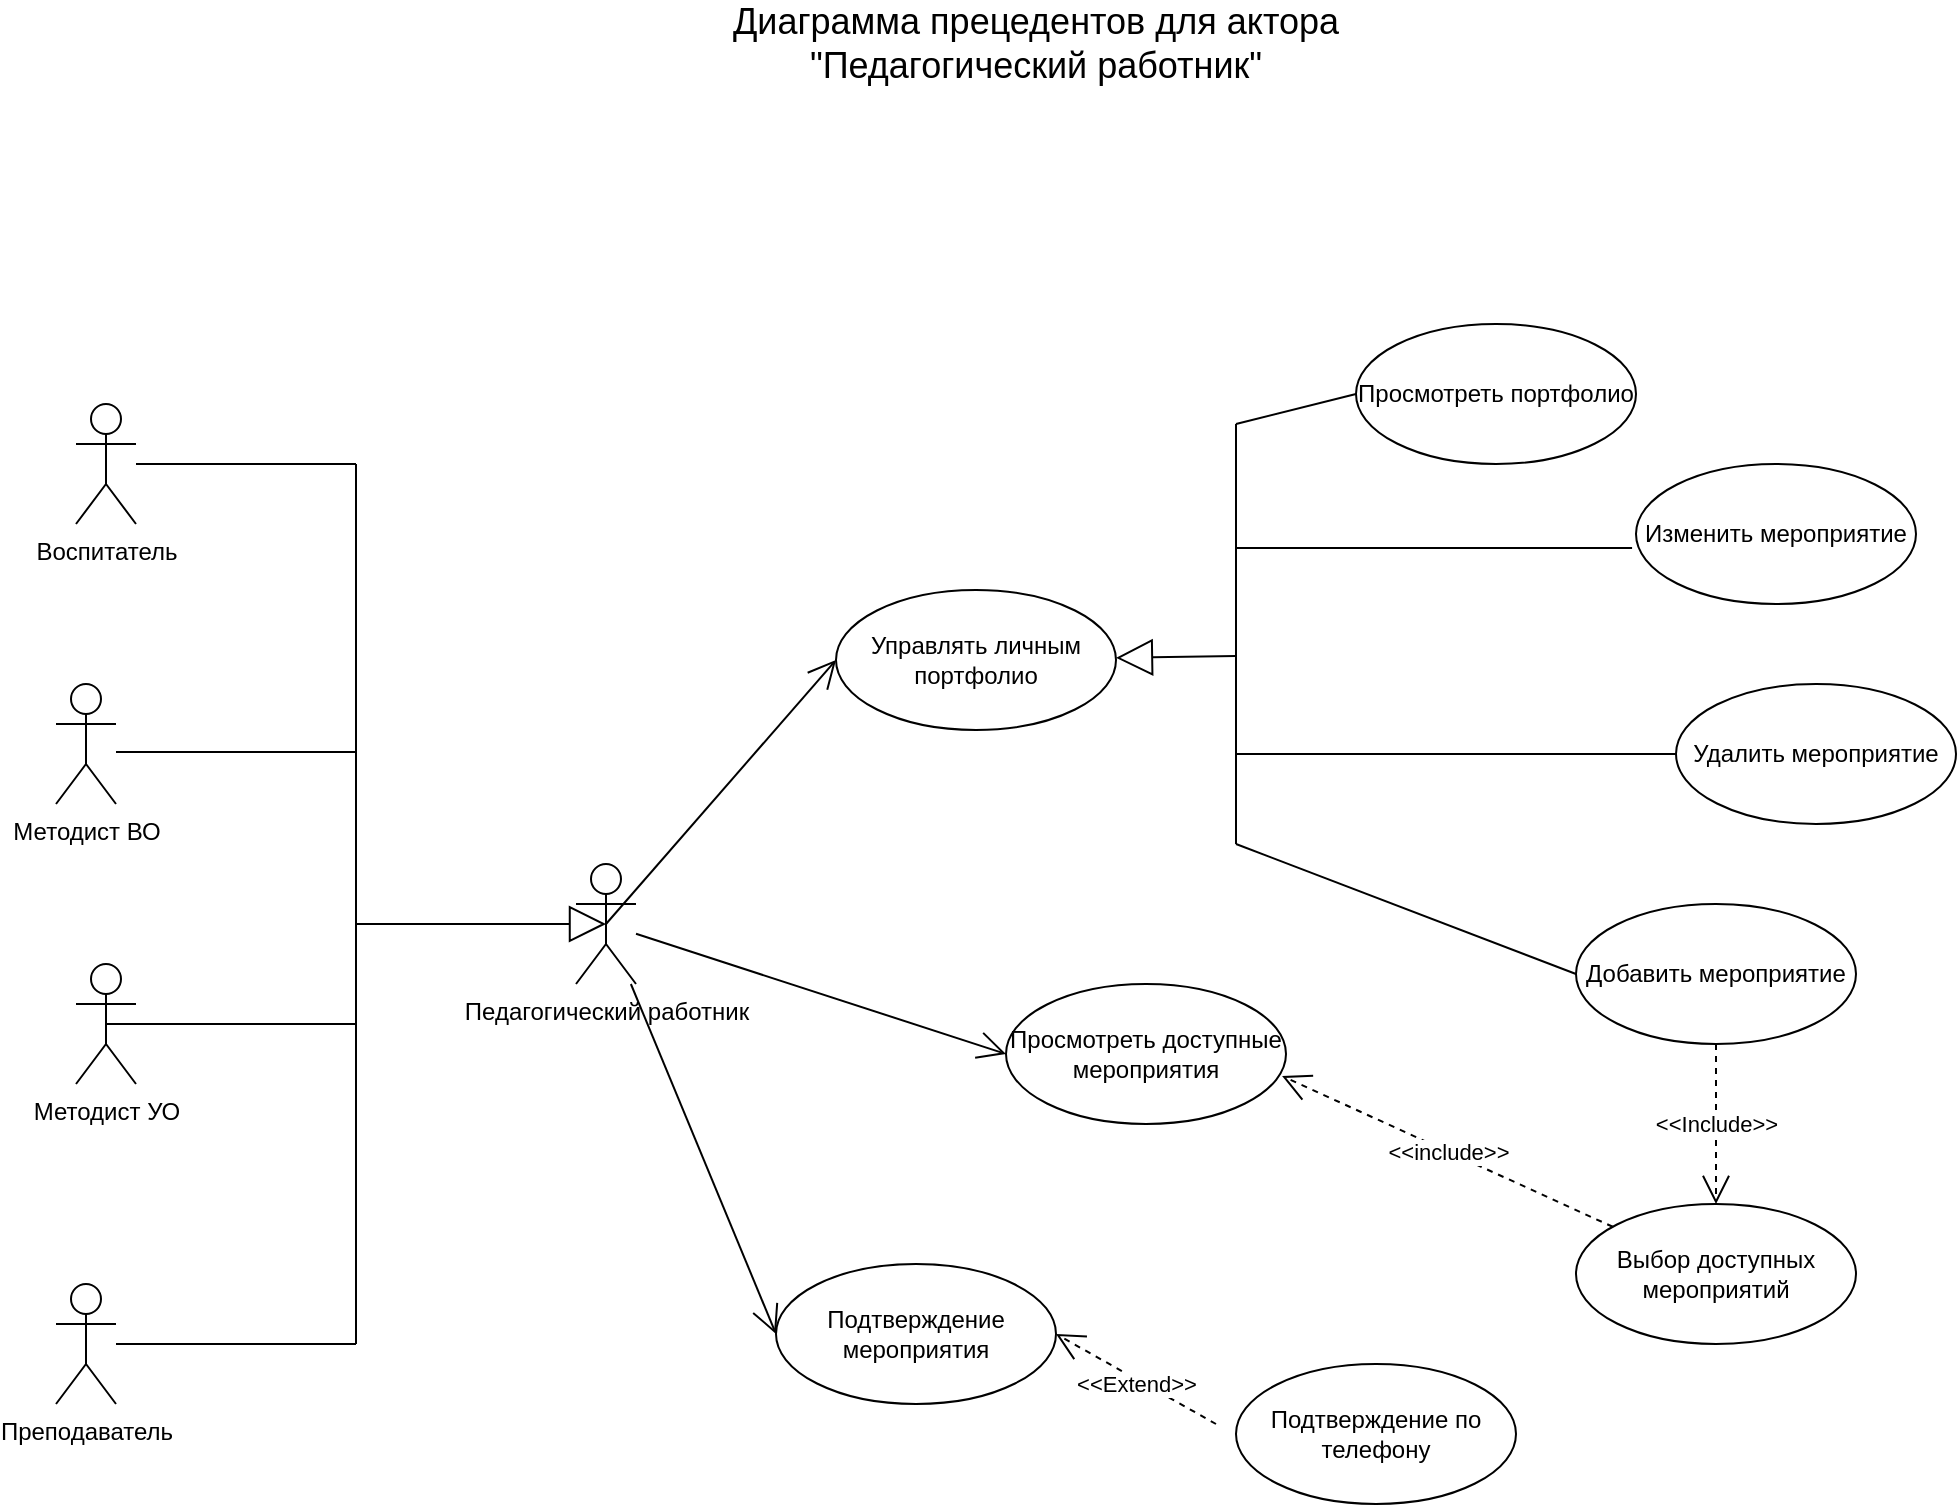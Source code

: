<mxfile version="14.6.6" type="github">
  <diagram name="Page-1" id="e7e014a7-5840-1c2e-5031-d8a46d1fe8dd">
    <mxGraphModel dx="1422" dy="762" grid="1" gridSize="10" guides="1" tooltips="1" connect="1" arrows="1" fold="1" page="1" pageScale="1" pageWidth="1169" pageHeight="826" background="#ffffff" math="0" shadow="0">
      <root>
        <mxCell id="0" />
        <mxCell id="1" parent="0" />
        <mxCell id="PX3ZhRExymHSyqCVtORz-41" value="&lt;div&gt;Воспитатель&lt;/div&gt;" style="shape=umlActor;verticalLabelPosition=bottom;verticalAlign=top;html=1;" parent="1" vertex="1">
          <mxGeometry x="120" y="250" width="30" height="60" as="geometry" />
        </mxCell>
        <mxCell id="PX3ZhRExymHSyqCVtORz-42" value="&lt;div&gt;Педагогический работник&lt;/div&gt;&lt;div&gt;&lt;br&gt;&lt;/div&gt;" style="shape=umlActor;verticalLabelPosition=bottom;verticalAlign=top;html=1;" parent="1" vertex="1">
          <mxGeometry x="370" y="480" width="30" height="60" as="geometry" />
        </mxCell>
        <mxCell id="PX3ZhRExymHSyqCVtORz-43" value="&lt;div&gt;Преподаватель&lt;/div&gt;&lt;div&gt;&lt;br&gt;&lt;/div&gt;" style="shape=umlActor;verticalLabelPosition=bottom;verticalAlign=top;html=1;" parent="1" vertex="1">
          <mxGeometry x="110" y="690" width="30" height="60" as="geometry" />
        </mxCell>
        <mxCell id="PX3ZhRExymHSyqCVtORz-50" value="Методист УО" style="shape=umlActor;verticalLabelPosition=bottom;verticalAlign=top;html=1;" parent="1" vertex="1">
          <mxGeometry x="120" y="530" width="30" height="60" as="geometry" />
        </mxCell>
        <mxCell id="PX3ZhRExymHSyqCVtORz-51" value="Методист ВО" style="shape=umlActor;verticalLabelPosition=bottom;verticalAlign=top;html=1;" parent="1" vertex="1">
          <mxGeometry x="110" y="390" width="30" height="60" as="geometry" />
        </mxCell>
        <mxCell id="PX3ZhRExymHSyqCVtORz-54" value="" style="endArrow=none;html=1;" parent="1" edge="1">
          <mxGeometry width="50" height="50" relative="1" as="geometry">
            <mxPoint x="260" y="720" as="sourcePoint" />
            <mxPoint x="260" y="280" as="targetPoint" />
          </mxGeometry>
        </mxCell>
        <mxCell id="PX3ZhRExymHSyqCVtORz-55" value="" style="endArrow=block;endSize=16;endFill=0;html=1;entryX=0.5;entryY=0.5;entryDx=0;entryDy=0;entryPerimeter=0;" parent="1" target="PX3ZhRExymHSyqCVtORz-42" edge="1">
          <mxGeometry x="-0.04" y="60" width="160" relative="1" as="geometry">
            <mxPoint x="260" y="510" as="sourcePoint" />
            <mxPoint x="780" y="590" as="targetPoint" />
            <mxPoint as="offset" />
          </mxGeometry>
        </mxCell>
        <mxCell id="PX3ZhRExymHSyqCVtORz-56" value="" style="endArrow=none;html=1;" parent="1" edge="1">
          <mxGeometry width="50" height="50" relative="1" as="geometry">
            <mxPoint x="140" y="720" as="sourcePoint" />
            <mxPoint x="260" y="720" as="targetPoint" />
          </mxGeometry>
        </mxCell>
        <mxCell id="PX3ZhRExymHSyqCVtORz-57" value="" style="endArrow=none;html=1;exitX=0.5;exitY=0.5;exitDx=0;exitDy=0;exitPerimeter=0;" parent="1" source="PX3ZhRExymHSyqCVtORz-50" edge="1">
          <mxGeometry width="50" height="50" relative="1" as="geometry">
            <mxPoint x="670" y="610" as="sourcePoint" />
            <mxPoint x="260" y="560" as="targetPoint" />
          </mxGeometry>
        </mxCell>
        <mxCell id="PX3ZhRExymHSyqCVtORz-58" value="" style="endArrow=none;html=1;" parent="1" edge="1">
          <mxGeometry width="50" height="50" relative="1" as="geometry">
            <mxPoint x="140" y="424" as="sourcePoint" />
            <mxPoint x="260" y="424" as="targetPoint" />
          </mxGeometry>
        </mxCell>
        <mxCell id="PX3ZhRExymHSyqCVtORz-59" value="" style="endArrow=none;html=1;" parent="1" source="PX3ZhRExymHSyqCVtORz-41" edge="1">
          <mxGeometry width="50" height="50" relative="1" as="geometry">
            <mxPoint x="670" y="610" as="sourcePoint" />
            <mxPoint x="260" y="280" as="targetPoint" />
          </mxGeometry>
        </mxCell>
        <mxCell id="PX3ZhRExymHSyqCVtORz-60" value="Управлять личным портфолио" style="ellipse;whiteSpace=wrap;html=1;" parent="1" vertex="1">
          <mxGeometry x="500" y="343" width="140" height="70" as="geometry" />
        </mxCell>
        <mxCell id="PX3ZhRExymHSyqCVtORz-61" value="" style="endArrow=open;endFill=1;endSize=12;html=1;exitX=0.5;exitY=0.5;exitDx=0;exitDy=0;exitPerimeter=0;entryX=0;entryY=0.5;entryDx=0;entryDy=0;" parent="1" source="PX3ZhRExymHSyqCVtORz-42" target="PX3ZhRExymHSyqCVtORz-60" edge="1">
          <mxGeometry width="160" relative="1" as="geometry">
            <mxPoint x="620" y="590" as="sourcePoint" />
            <mxPoint x="780" y="590" as="targetPoint" />
          </mxGeometry>
        </mxCell>
        <mxCell id="PX3ZhRExymHSyqCVtORz-62" value="Просмотреть доступные мероприятия" style="ellipse;whiteSpace=wrap;html=1;" parent="1" vertex="1">
          <mxGeometry x="585" y="540" width="140" height="70" as="geometry" />
        </mxCell>
        <mxCell id="PX3ZhRExymHSyqCVtORz-63" value="&lt;div&gt;Подтверждение&lt;/div&gt;&lt;div&gt;мероприятия&lt;br&gt;&lt;/div&gt;" style="ellipse;whiteSpace=wrap;html=1;" parent="1" vertex="1">
          <mxGeometry x="470" y="680" width="140" height="70" as="geometry" />
        </mxCell>
        <mxCell id="PX3ZhRExymHSyqCVtORz-64" value="" style="endArrow=open;endFill=1;endSize=12;html=1;entryX=0;entryY=0.5;entryDx=0;entryDy=0;" parent="1" source="PX3ZhRExymHSyqCVtORz-42" target="PX3ZhRExymHSyqCVtORz-63" edge="1">
          <mxGeometry width="160" relative="1" as="geometry">
            <mxPoint x="620" y="590" as="sourcePoint" />
            <mxPoint x="780" y="590" as="targetPoint" />
          </mxGeometry>
        </mxCell>
        <mxCell id="PX3ZhRExymHSyqCVtORz-65" value="" style="endArrow=open;endFill=1;endSize=12;html=1;entryX=0;entryY=0.5;entryDx=0;entryDy=0;" parent="1" source="PX3ZhRExymHSyqCVtORz-42" target="PX3ZhRExymHSyqCVtORz-62" edge="1">
          <mxGeometry width="160" relative="1" as="geometry">
            <mxPoint x="620" y="590" as="sourcePoint" />
            <mxPoint x="780" y="590" as="targetPoint" />
          </mxGeometry>
        </mxCell>
        <mxCell id="PX3ZhRExymHSyqCVtORz-66" value="Добавить мероприятие" style="ellipse;whiteSpace=wrap;html=1;" parent="1" vertex="1">
          <mxGeometry x="870" y="500" width="140" height="70" as="geometry" />
        </mxCell>
        <mxCell id="PX3ZhRExymHSyqCVtORz-67" value="Изменить мероприятие" style="ellipse;whiteSpace=wrap;html=1;" parent="1" vertex="1">
          <mxGeometry x="900" y="280" width="140" height="70" as="geometry" />
        </mxCell>
        <mxCell id="PX3ZhRExymHSyqCVtORz-68" value="Удалить мероприятие" style="ellipse;whiteSpace=wrap;html=1;" parent="1" vertex="1">
          <mxGeometry x="920" y="390" width="140" height="70" as="geometry" />
        </mxCell>
        <mxCell id="PX3ZhRExymHSyqCVtORz-73" value="&amp;lt;&amp;lt;Include&amp;gt;&amp;gt;" style="endArrow=open;endSize=12;dashed=1;html=1;" parent="1" source="PX3ZhRExymHSyqCVtORz-66" target="PX3ZhRExymHSyqCVtORz-74" edge="1">
          <mxGeometry width="160" relative="1" as="geometry">
            <mxPoint x="620" y="590" as="sourcePoint" />
            <mxPoint x="780" y="590" as="targetPoint" />
          </mxGeometry>
        </mxCell>
        <mxCell id="PX3ZhRExymHSyqCVtORz-74" value="Выбор доступных мероприятий" style="ellipse;whiteSpace=wrap;html=1;" parent="1" vertex="1">
          <mxGeometry x="870" y="650" width="140" height="70" as="geometry" />
        </mxCell>
        <mxCell id="PX3ZhRExymHSyqCVtORz-75" value="&amp;lt;&amp;lt;include&amp;gt;&amp;gt;" style="endArrow=open;endSize=12;dashed=1;html=1;entryX=0.986;entryY=0.657;entryDx=0;entryDy=0;entryPerimeter=0;" parent="1" source="PX3ZhRExymHSyqCVtORz-74" target="PX3ZhRExymHSyqCVtORz-62" edge="1">
          <mxGeometry width="160" relative="1" as="geometry">
            <mxPoint x="620" y="590" as="sourcePoint" />
            <mxPoint x="780" y="590" as="targetPoint" />
          </mxGeometry>
        </mxCell>
        <mxCell id="PX3ZhRExymHSyqCVtORz-77" value="Подтверждение по телефону" style="ellipse;whiteSpace=wrap;html=1;" parent="1" vertex="1">
          <mxGeometry x="700" y="730" width="140" height="70" as="geometry" />
        </mxCell>
        <mxCell id="PX3ZhRExymHSyqCVtORz-78" value="&amp;lt;&amp;lt;Extend&amp;gt;&amp;gt;" style="endArrow=open;endSize=12;dashed=1;html=1;entryX=1;entryY=0.5;entryDx=0;entryDy=0;" parent="1" target="PX3ZhRExymHSyqCVtORz-63" edge="1">
          <mxGeometry x="-0.027" y="2" width="160" relative="1" as="geometry">
            <mxPoint x="690" y="760" as="sourcePoint" />
            <mxPoint x="780" y="590" as="targetPoint" />
            <mxPoint as="offset" />
          </mxGeometry>
        </mxCell>
        <mxCell id="PX3ZhRExymHSyqCVtORz-81" value="Просмотреть портфолио" style="ellipse;whiteSpace=wrap;html=1;" parent="1" vertex="1">
          <mxGeometry x="760" y="210" width="140" height="70" as="geometry" />
        </mxCell>
        <mxCell id="PX3ZhRExymHSyqCVtORz-83" value="" style="endArrow=none;html=1;" parent="1" edge="1">
          <mxGeometry width="50" height="50" relative="1" as="geometry">
            <mxPoint x="700" y="470" as="sourcePoint" />
            <mxPoint x="700" y="260" as="targetPoint" />
          </mxGeometry>
        </mxCell>
        <mxCell id="PX3ZhRExymHSyqCVtORz-97" value="" style="endArrow=block;endSize=16;endFill=0;html=1;" parent="1" target="PX3ZhRExymHSyqCVtORz-60" edge="1">
          <mxGeometry x="0.459" y="67" width="160" relative="1" as="geometry">
            <mxPoint x="700" y="376" as="sourcePoint" />
            <mxPoint x="780" y="590" as="targetPoint" />
            <mxPoint as="offset" />
          </mxGeometry>
        </mxCell>
        <mxCell id="PX3ZhRExymHSyqCVtORz-98" value="" style="endArrow=none;html=1;entryX=0;entryY=0.5;entryDx=0;entryDy=0;" parent="1" target="PX3ZhRExymHSyqCVtORz-66" edge="1">
          <mxGeometry width="50" height="50" relative="1" as="geometry">
            <mxPoint x="700" y="470" as="sourcePoint" />
            <mxPoint x="720" y="560" as="targetPoint" />
          </mxGeometry>
        </mxCell>
        <mxCell id="PX3ZhRExymHSyqCVtORz-99" value="" style="endArrow=none;html=1;entryX=0;entryY=0.5;entryDx=0;entryDy=0;" parent="1" target="PX3ZhRExymHSyqCVtORz-68" edge="1">
          <mxGeometry width="50" height="50" relative="1" as="geometry">
            <mxPoint x="700" y="425" as="sourcePoint" />
            <mxPoint x="720" y="560" as="targetPoint" />
          </mxGeometry>
        </mxCell>
        <mxCell id="PX3ZhRExymHSyqCVtORz-100" value="" style="endArrow=none;html=1;entryX=-0.014;entryY=0.6;entryDx=0;entryDy=0;entryPerimeter=0;" parent="1" target="PX3ZhRExymHSyqCVtORz-67" edge="1">
          <mxGeometry width="50" height="50" relative="1" as="geometry">
            <mxPoint x="700" y="322" as="sourcePoint" />
            <mxPoint x="720" y="560" as="targetPoint" />
          </mxGeometry>
        </mxCell>
        <mxCell id="PX3ZhRExymHSyqCVtORz-101" value="" style="endArrow=none;html=1;entryX=0;entryY=0.5;entryDx=0;entryDy=0;" parent="1" target="PX3ZhRExymHSyqCVtORz-81" edge="1">
          <mxGeometry width="50" height="50" relative="1" as="geometry">
            <mxPoint x="700" y="260" as="sourcePoint" />
            <mxPoint x="720" y="560" as="targetPoint" />
          </mxGeometry>
        </mxCell>
        <mxCell id="ehP1PN1ER1FB-Wax1sHy-2" value="&lt;font style=&quot;font-size: 18px&quot;&gt;Диаграмма прецедентов для актора &quot;Педагогический работник&quot;&lt;/font&gt;" style="text;html=1;strokeColor=none;fillColor=none;align=center;verticalAlign=middle;whiteSpace=wrap;rounded=0;" vertex="1" parent="1">
          <mxGeometry x="410" y="60" width="380" height="20" as="geometry" />
        </mxCell>
      </root>
    </mxGraphModel>
  </diagram>
</mxfile>
